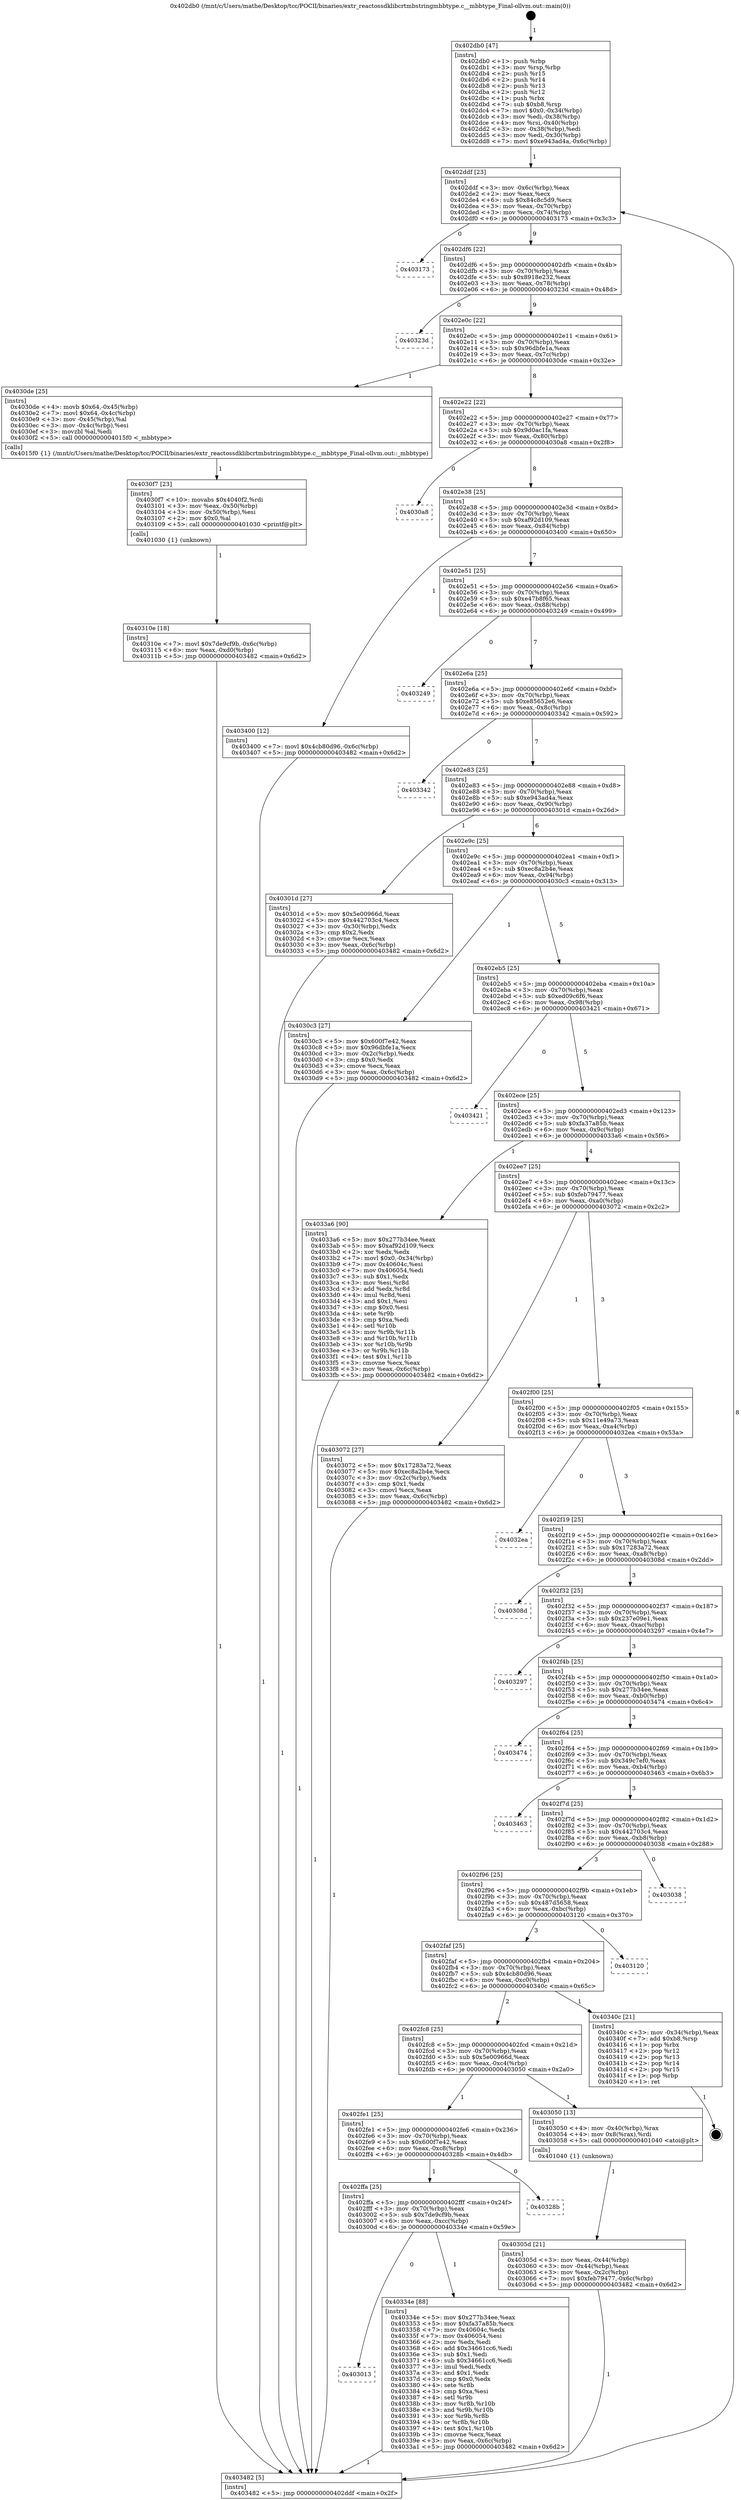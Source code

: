 digraph "0x402db0" {
  label = "0x402db0 (/mnt/c/Users/mathe/Desktop/tcc/POCII/binaries/extr_reactossdklibcrtmbstringmbbtype.c__mbbtype_Final-ollvm.out::main(0))"
  labelloc = "t"
  node[shape=record]

  Entry [label="",width=0.3,height=0.3,shape=circle,fillcolor=black,style=filled]
  "0x402ddf" [label="{
     0x402ddf [23]\l
     | [instrs]\l
     &nbsp;&nbsp;0x402ddf \<+3\>: mov -0x6c(%rbp),%eax\l
     &nbsp;&nbsp;0x402de2 \<+2\>: mov %eax,%ecx\l
     &nbsp;&nbsp;0x402de4 \<+6\>: sub $0x84c8c5d9,%ecx\l
     &nbsp;&nbsp;0x402dea \<+3\>: mov %eax,-0x70(%rbp)\l
     &nbsp;&nbsp;0x402ded \<+3\>: mov %ecx,-0x74(%rbp)\l
     &nbsp;&nbsp;0x402df0 \<+6\>: je 0000000000403173 \<main+0x3c3\>\l
  }"]
  "0x403173" [label="{
     0x403173\l
  }", style=dashed]
  "0x402df6" [label="{
     0x402df6 [22]\l
     | [instrs]\l
     &nbsp;&nbsp;0x402df6 \<+5\>: jmp 0000000000402dfb \<main+0x4b\>\l
     &nbsp;&nbsp;0x402dfb \<+3\>: mov -0x70(%rbp),%eax\l
     &nbsp;&nbsp;0x402dfe \<+5\>: sub $0x8918e232,%eax\l
     &nbsp;&nbsp;0x402e03 \<+3\>: mov %eax,-0x78(%rbp)\l
     &nbsp;&nbsp;0x402e06 \<+6\>: je 000000000040323d \<main+0x48d\>\l
  }"]
  Exit [label="",width=0.3,height=0.3,shape=circle,fillcolor=black,style=filled,peripheries=2]
  "0x40323d" [label="{
     0x40323d\l
  }", style=dashed]
  "0x402e0c" [label="{
     0x402e0c [22]\l
     | [instrs]\l
     &nbsp;&nbsp;0x402e0c \<+5\>: jmp 0000000000402e11 \<main+0x61\>\l
     &nbsp;&nbsp;0x402e11 \<+3\>: mov -0x70(%rbp),%eax\l
     &nbsp;&nbsp;0x402e14 \<+5\>: sub $0x96dbfe1a,%eax\l
     &nbsp;&nbsp;0x402e19 \<+3\>: mov %eax,-0x7c(%rbp)\l
     &nbsp;&nbsp;0x402e1c \<+6\>: je 00000000004030de \<main+0x32e\>\l
  }"]
  "0x403013" [label="{
     0x403013\l
  }", style=dashed]
  "0x4030de" [label="{
     0x4030de [25]\l
     | [instrs]\l
     &nbsp;&nbsp;0x4030de \<+4\>: movb $0x64,-0x45(%rbp)\l
     &nbsp;&nbsp;0x4030e2 \<+7\>: movl $0x64,-0x4c(%rbp)\l
     &nbsp;&nbsp;0x4030e9 \<+3\>: mov -0x45(%rbp),%al\l
     &nbsp;&nbsp;0x4030ec \<+3\>: mov -0x4c(%rbp),%esi\l
     &nbsp;&nbsp;0x4030ef \<+3\>: movzbl %al,%edi\l
     &nbsp;&nbsp;0x4030f2 \<+5\>: call 00000000004015f0 \<_mbbtype\>\l
     | [calls]\l
     &nbsp;&nbsp;0x4015f0 \{1\} (/mnt/c/Users/mathe/Desktop/tcc/POCII/binaries/extr_reactossdklibcrtmbstringmbbtype.c__mbbtype_Final-ollvm.out::_mbbtype)\l
  }"]
  "0x402e22" [label="{
     0x402e22 [22]\l
     | [instrs]\l
     &nbsp;&nbsp;0x402e22 \<+5\>: jmp 0000000000402e27 \<main+0x77\>\l
     &nbsp;&nbsp;0x402e27 \<+3\>: mov -0x70(%rbp),%eax\l
     &nbsp;&nbsp;0x402e2a \<+5\>: sub $0x9d0ac1fa,%eax\l
     &nbsp;&nbsp;0x402e2f \<+3\>: mov %eax,-0x80(%rbp)\l
     &nbsp;&nbsp;0x402e32 \<+6\>: je 00000000004030a8 \<main+0x2f8\>\l
  }"]
  "0x40334e" [label="{
     0x40334e [88]\l
     | [instrs]\l
     &nbsp;&nbsp;0x40334e \<+5\>: mov $0x277b34ee,%eax\l
     &nbsp;&nbsp;0x403353 \<+5\>: mov $0xfa37a85b,%ecx\l
     &nbsp;&nbsp;0x403358 \<+7\>: mov 0x40604c,%edx\l
     &nbsp;&nbsp;0x40335f \<+7\>: mov 0x406054,%esi\l
     &nbsp;&nbsp;0x403366 \<+2\>: mov %edx,%edi\l
     &nbsp;&nbsp;0x403368 \<+6\>: add $0x34661cc6,%edi\l
     &nbsp;&nbsp;0x40336e \<+3\>: sub $0x1,%edi\l
     &nbsp;&nbsp;0x403371 \<+6\>: sub $0x34661cc6,%edi\l
     &nbsp;&nbsp;0x403377 \<+3\>: imul %edi,%edx\l
     &nbsp;&nbsp;0x40337a \<+3\>: and $0x1,%edx\l
     &nbsp;&nbsp;0x40337d \<+3\>: cmp $0x0,%edx\l
     &nbsp;&nbsp;0x403380 \<+4\>: sete %r8b\l
     &nbsp;&nbsp;0x403384 \<+3\>: cmp $0xa,%esi\l
     &nbsp;&nbsp;0x403387 \<+4\>: setl %r9b\l
     &nbsp;&nbsp;0x40338b \<+3\>: mov %r8b,%r10b\l
     &nbsp;&nbsp;0x40338e \<+3\>: and %r9b,%r10b\l
     &nbsp;&nbsp;0x403391 \<+3\>: xor %r9b,%r8b\l
     &nbsp;&nbsp;0x403394 \<+3\>: or %r8b,%r10b\l
     &nbsp;&nbsp;0x403397 \<+4\>: test $0x1,%r10b\l
     &nbsp;&nbsp;0x40339b \<+3\>: cmovne %ecx,%eax\l
     &nbsp;&nbsp;0x40339e \<+3\>: mov %eax,-0x6c(%rbp)\l
     &nbsp;&nbsp;0x4033a1 \<+5\>: jmp 0000000000403482 \<main+0x6d2\>\l
  }"]
  "0x4030a8" [label="{
     0x4030a8\l
  }", style=dashed]
  "0x402e38" [label="{
     0x402e38 [25]\l
     | [instrs]\l
     &nbsp;&nbsp;0x402e38 \<+5\>: jmp 0000000000402e3d \<main+0x8d\>\l
     &nbsp;&nbsp;0x402e3d \<+3\>: mov -0x70(%rbp),%eax\l
     &nbsp;&nbsp;0x402e40 \<+5\>: sub $0xaf92d109,%eax\l
     &nbsp;&nbsp;0x402e45 \<+6\>: mov %eax,-0x84(%rbp)\l
     &nbsp;&nbsp;0x402e4b \<+6\>: je 0000000000403400 \<main+0x650\>\l
  }"]
  "0x402ffa" [label="{
     0x402ffa [25]\l
     | [instrs]\l
     &nbsp;&nbsp;0x402ffa \<+5\>: jmp 0000000000402fff \<main+0x24f\>\l
     &nbsp;&nbsp;0x402fff \<+3\>: mov -0x70(%rbp),%eax\l
     &nbsp;&nbsp;0x403002 \<+5\>: sub $0x7de9cf9b,%eax\l
     &nbsp;&nbsp;0x403007 \<+6\>: mov %eax,-0xcc(%rbp)\l
     &nbsp;&nbsp;0x40300d \<+6\>: je 000000000040334e \<main+0x59e\>\l
  }"]
  "0x403400" [label="{
     0x403400 [12]\l
     | [instrs]\l
     &nbsp;&nbsp;0x403400 \<+7\>: movl $0x4cb80d96,-0x6c(%rbp)\l
     &nbsp;&nbsp;0x403407 \<+5\>: jmp 0000000000403482 \<main+0x6d2\>\l
  }"]
  "0x402e51" [label="{
     0x402e51 [25]\l
     | [instrs]\l
     &nbsp;&nbsp;0x402e51 \<+5\>: jmp 0000000000402e56 \<main+0xa6\>\l
     &nbsp;&nbsp;0x402e56 \<+3\>: mov -0x70(%rbp),%eax\l
     &nbsp;&nbsp;0x402e59 \<+5\>: sub $0xe47b8f65,%eax\l
     &nbsp;&nbsp;0x402e5e \<+6\>: mov %eax,-0x88(%rbp)\l
     &nbsp;&nbsp;0x402e64 \<+6\>: je 0000000000403249 \<main+0x499\>\l
  }"]
  "0x40328b" [label="{
     0x40328b\l
  }", style=dashed]
  "0x403249" [label="{
     0x403249\l
  }", style=dashed]
  "0x402e6a" [label="{
     0x402e6a [25]\l
     | [instrs]\l
     &nbsp;&nbsp;0x402e6a \<+5\>: jmp 0000000000402e6f \<main+0xbf\>\l
     &nbsp;&nbsp;0x402e6f \<+3\>: mov -0x70(%rbp),%eax\l
     &nbsp;&nbsp;0x402e72 \<+5\>: sub $0xe85652e6,%eax\l
     &nbsp;&nbsp;0x402e77 \<+6\>: mov %eax,-0x8c(%rbp)\l
     &nbsp;&nbsp;0x402e7d \<+6\>: je 0000000000403342 \<main+0x592\>\l
  }"]
  "0x40310e" [label="{
     0x40310e [18]\l
     | [instrs]\l
     &nbsp;&nbsp;0x40310e \<+7\>: movl $0x7de9cf9b,-0x6c(%rbp)\l
     &nbsp;&nbsp;0x403115 \<+6\>: mov %eax,-0xd0(%rbp)\l
     &nbsp;&nbsp;0x40311b \<+5\>: jmp 0000000000403482 \<main+0x6d2\>\l
  }"]
  "0x403342" [label="{
     0x403342\l
  }", style=dashed]
  "0x402e83" [label="{
     0x402e83 [25]\l
     | [instrs]\l
     &nbsp;&nbsp;0x402e83 \<+5\>: jmp 0000000000402e88 \<main+0xd8\>\l
     &nbsp;&nbsp;0x402e88 \<+3\>: mov -0x70(%rbp),%eax\l
     &nbsp;&nbsp;0x402e8b \<+5\>: sub $0xe943ad4a,%eax\l
     &nbsp;&nbsp;0x402e90 \<+6\>: mov %eax,-0x90(%rbp)\l
     &nbsp;&nbsp;0x402e96 \<+6\>: je 000000000040301d \<main+0x26d\>\l
  }"]
  "0x4030f7" [label="{
     0x4030f7 [23]\l
     | [instrs]\l
     &nbsp;&nbsp;0x4030f7 \<+10\>: movabs $0x4040f2,%rdi\l
     &nbsp;&nbsp;0x403101 \<+3\>: mov %eax,-0x50(%rbp)\l
     &nbsp;&nbsp;0x403104 \<+3\>: mov -0x50(%rbp),%esi\l
     &nbsp;&nbsp;0x403107 \<+2\>: mov $0x0,%al\l
     &nbsp;&nbsp;0x403109 \<+5\>: call 0000000000401030 \<printf@plt\>\l
     | [calls]\l
     &nbsp;&nbsp;0x401030 \{1\} (unknown)\l
  }"]
  "0x40301d" [label="{
     0x40301d [27]\l
     | [instrs]\l
     &nbsp;&nbsp;0x40301d \<+5\>: mov $0x5e00966d,%eax\l
     &nbsp;&nbsp;0x403022 \<+5\>: mov $0x442703c4,%ecx\l
     &nbsp;&nbsp;0x403027 \<+3\>: mov -0x30(%rbp),%edx\l
     &nbsp;&nbsp;0x40302a \<+3\>: cmp $0x2,%edx\l
     &nbsp;&nbsp;0x40302d \<+3\>: cmovne %ecx,%eax\l
     &nbsp;&nbsp;0x403030 \<+3\>: mov %eax,-0x6c(%rbp)\l
     &nbsp;&nbsp;0x403033 \<+5\>: jmp 0000000000403482 \<main+0x6d2\>\l
  }"]
  "0x402e9c" [label="{
     0x402e9c [25]\l
     | [instrs]\l
     &nbsp;&nbsp;0x402e9c \<+5\>: jmp 0000000000402ea1 \<main+0xf1\>\l
     &nbsp;&nbsp;0x402ea1 \<+3\>: mov -0x70(%rbp),%eax\l
     &nbsp;&nbsp;0x402ea4 \<+5\>: sub $0xec8a2b4e,%eax\l
     &nbsp;&nbsp;0x402ea9 \<+6\>: mov %eax,-0x94(%rbp)\l
     &nbsp;&nbsp;0x402eaf \<+6\>: je 00000000004030c3 \<main+0x313\>\l
  }"]
  "0x403482" [label="{
     0x403482 [5]\l
     | [instrs]\l
     &nbsp;&nbsp;0x403482 \<+5\>: jmp 0000000000402ddf \<main+0x2f\>\l
  }"]
  "0x402db0" [label="{
     0x402db0 [47]\l
     | [instrs]\l
     &nbsp;&nbsp;0x402db0 \<+1\>: push %rbp\l
     &nbsp;&nbsp;0x402db1 \<+3\>: mov %rsp,%rbp\l
     &nbsp;&nbsp;0x402db4 \<+2\>: push %r15\l
     &nbsp;&nbsp;0x402db6 \<+2\>: push %r14\l
     &nbsp;&nbsp;0x402db8 \<+2\>: push %r13\l
     &nbsp;&nbsp;0x402dba \<+2\>: push %r12\l
     &nbsp;&nbsp;0x402dbc \<+1\>: push %rbx\l
     &nbsp;&nbsp;0x402dbd \<+7\>: sub $0xb8,%rsp\l
     &nbsp;&nbsp;0x402dc4 \<+7\>: movl $0x0,-0x34(%rbp)\l
     &nbsp;&nbsp;0x402dcb \<+3\>: mov %edi,-0x38(%rbp)\l
     &nbsp;&nbsp;0x402dce \<+4\>: mov %rsi,-0x40(%rbp)\l
     &nbsp;&nbsp;0x402dd2 \<+3\>: mov -0x38(%rbp),%edi\l
     &nbsp;&nbsp;0x402dd5 \<+3\>: mov %edi,-0x30(%rbp)\l
     &nbsp;&nbsp;0x402dd8 \<+7\>: movl $0xe943ad4a,-0x6c(%rbp)\l
  }"]
  "0x40305d" [label="{
     0x40305d [21]\l
     | [instrs]\l
     &nbsp;&nbsp;0x40305d \<+3\>: mov %eax,-0x44(%rbp)\l
     &nbsp;&nbsp;0x403060 \<+3\>: mov -0x44(%rbp),%eax\l
     &nbsp;&nbsp;0x403063 \<+3\>: mov %eax,-0x2c(%rbp)\l
     &nbsp;&nbsp;0x403066 \<+7\>: movl $0xfeb79477,-0x6c(%rbp)\l
     &nbsp;&nbsp;0x40306d \<+5\>: jmp 0000000000403482 \<main+0x6d2\>\l
  }"]
  "0x4030c3" [label="{
     0x4030c3 [27]\l
     | [instrs]\l
     &nbsp;&nbsp;0x4030c3 \<+5\>: mov $0x600f7e42,%eax\l
     &nbsp;&nbsp;0x4030c8 \<+5\>: mov $0x96dbfe1a,%ecx\l
     &nbsp;&nbsp;0x4030cd \<+3\>: mov -0x2c(%rbp),%edx\l
     &nbsp;&nbsp;0x4030d0 \<+3\>: cmp $0x0,%edx\l
     &nbsp;&nbsp;0x4030d3 \<+3\>: cmove %ecx,%eax\l
     &nbsp;&nbsp;0x4030d6 \<+3\>: mov %eax,-0x6c(%rbp)\l
     &nbsp;&nbsp;0x4030d9 \<+5\>: jmp 0000000000403482 \<main+0x6d2\>\l
  }"]
  "0x402eb5" [label="{
     0x402eb5 [25]\l
     | [instrs]\l
     &nbsp;&nbsp;0x402eb5 \<+5\>: jmp 0000000000402eba \<main+0x10a\>\l
     &nbsp;&nbsp;0x402eba \<+3\>: mov -0x70(%rbp),%eax\l
     &nbsp;&nbsp;0x402ebd \<+5\>: sub $0xed09c6f6,%eax\l
     &nbsp;&nbsp;0x402ec2 \<+6\>: mov %eax,-0x98(%rbp)\l
     &nbsp;&nbsp;0x402ec8 \<+6\>: je 0000000000403421 \<main+0x671\>\l
  }"]
  "0x402fe1" [label="{
     0x402fe1 [25]\l
     | [instrs]\l
     &nbsp;&nbsp;0x402fe1 \<+5\>: jmp 0000000000402fe6 \<main+0x236\>\l
     &nbsp;&nbsp;0x402fe6 \<+3\>: mov -0x70(%rbp),%eax\l
     &nbsp;&nbsp;0x402fe9 \<+5\>: sub $0x600f7e42,%eax\l
     &nbsp;&nbsp;0x402fee \<+6\>: mov %eax,-0xc8(%rbp)\l
     &nbsp;&nbsp;0x402ff4 \<+6\>: je 000000000040328b \<main+0x4db\>\l
  }"]
  "0x403421" [label="{
     0x403421\l
  }", style=dashed]
  "0x402ece" [label="{
     0x402ece [25]\l
     | [instrs]\l
     &nbsp;&nbsp;0x402ece \<+5\>: jmp 0000000000402ed3 \<main+0x123\>\l
     &nbsp;&nbsp;0x402ed3 \<+3\>: mov -0x70(%rbp),%eax\l
     &nbsp;&nbsp;0x402ed6 \<+5\>: sub $0xfa37a85b,%eax\l
     &nbsp;&nbsp;0x402edb \<+6\>: mov %eax,-0x9c(%rbp)\l
     &nbsp;&nbsp;0x402ee1 \<+6\>: je 00000000004033a6 \<main+0x5f6\>\l
  }"]
  "0x403050" [label="{
     0x403050 [13]\l
     | [instrs]\l
     &nbsp;&nbsp;0x403050 \<+4\>: mov -0x40(%rbp),%rax\l
     &nbsp;&nbsp;0x403054 \<+4\>: mov 0x8(%rax),%rdi\l
     &nbsp;&nbsp;0x403058 \<+5\>: call 0000000000401040 \<atoi@plt\>\l
     | [calls]\l
     &nbsp;&nbsp;0x401040 \{1\} (unknown)\l
  }"]
  "0x4033a6" [label="{
     0x4033a6 [90]\l
     | [instrs]\l
     &nbsp;&nbsp;0x4033a6 \<+5\>: mov $0x277b34ee,%eax\l
     &nbsp;&nbsp;0x4033ab \<+5\>: mov $0xaf92d109,%ecx\l
     &nbsp;&nbsp;0x4033b0 \<+2\>: xor %edx,%edx\l
     &nbsp;&nbsp;0x4033b2 \<+7\>: movl $0x0,-0x34(%rbp)\l
     &nbsp;&nbsp;0x4033b9 \<+7\>: mov 0x40604c,%esi\l
     &nbsp;&nbsp;0x4033c0 \<+7\>: mov 0x406054,%edi\l
     &nbsp;&nbsp;0x4033c7 \<+3\>: sub $0x1,%edx\l
     &nbsp;&nbsp;0x4033ca \<+3\>: mov %esi,%r8d\l
     &nbsp;&nbsp;0x4033cd \<+3\>: add %edx,%r8d\l
     &nbsp;&nbsp;0x4033d0 \<+4\>: imul %r8d,%esi\l
     &nbsp;&nbsp;0x4033d4 \<+3\>: and $0x1,%esi\l
     &nbsp;&nbsp;0x4033d7 \<+3\>: cmp $0x0,%esi\l
     &nbsp;&nbsp;0x4033da \<+4\>: sete %r9b\l
     &nbsp;&nbsp;0x4033de \<+3\>: cmp $0xa,%edi\l
     &nbsp;&nbsp;0x4033e1 \<+4\>: setl %r10b\l
     &nbsp;&nbsp;0x4033e5 \<+3\>: mov %r9b,%r11b\l
     &nbsp;&nbsp;0x4033e8 \<+3\>: and %r10b,%r11b\l
     &nbsp;&nbsp;0x4033eb \<+3\>: xor %r10b,%r9b\l
     &nbsp;&nbsp;0x4033ee \<+3\>: or %r9b,%r11b\l
     &nbsp;&nbsp;0x4033f1 \<+4\>: test $0x1,%r11b\l
     &nbsp;&nbsp;0x4033f5 \<+3\>: cmovne %ecx,%eax\l
     &nbsp;&nbsp;0x4033f8 \<+3\>: mov %eax,-0x6c(%rbp)\l
     &nbsp;&nbsp;0x4033fb \<+5\>: jmp 0000000000403482 \<main+0x6d2\>\l
  }"]
  "0x402ee7" [label="{
     0x402ee7 [25]\l
     | [instrs]\l
     &nbsp;&nbsp;0x402ee7 \<+5\>: jmp 0000000000402eec \<main+0x13c\>\l
     &nbsp;&nbsp;0x402eec \<+3\>: mov -0x70(%rbp),%eax\l
     &nbsp;&nbsp;0x402eef \<+5\>: sub $0xfeb79477,%eax\l
     &nbsp;&nbsp;0x402ef4 \<+6\>: mov %eax,-0xa0(%rbp)\l
     &nbsp;&nbsp;0x402efa \<+6\>: je 0000000000403072 \<main+0x2c2\>\l
  }"]
  "0x402fc8" [label="{
     0x402fc8 [25]\l
     | [instrs]\l
     &nbsp;&nbsp;0x402fc8 \<+5\>: jmp 0000000000402fcd \<main+0x21d\>\l
     &nbsp;&nbsp;0x402fcd \<+3\>: mov -0x70(%rbp),%eax\l
     &nbsp;&nbsp;0x402fd0 \<+5\>: sub $0x5e00966d,%eax\l
     &nbsp;&nbsp;0x402fd5 \<+6\>: mov %eax,-0xc4(%rbp)\l
     &nbsp;&nbsp;0x402fdb \<+6\>: je 0000000000403050 \<main+0x2a0\>\l
  }"]
  "0x403072" [label="{
     0x403072 [27]\l
     | [instrs]\l
     &nbsp;&nbsp;0x403072 \<+5\>: mov $0x17283a72,%eax\l
     &nbsp;&nbsp;0x403077 \<+5\>: mov $0xec8a2b4e,%ecx\l
     &nbsp;&nbsp;0x40307c \<+3\>: mov -0x2c(%rbp),%edx\l
     &nbsp;&nbsp;0x40307f \<+3\>: cmp $0x1,%edx\l
     &nbsp;&nbsp;0x403082 \<+3\>: cmovl %ecx,%eax\l
     &nbsp;&nbsp;0x403085 \<+3\>: mov %eax,-0x6c(%rbp)\l
     &nbsp;&nbsp;0x403088 \<+5\>: jmp 0000000000403482 \<main+0x6d2\>\l
  }"]
  "0x402f00" [label="{
     0x402f00 [25]\l
     | [instrs]\l
     &nbsp;&nbsp;0x402f00 \<+5\>: jmp 0000000000402f05 \<main+0x155\>\l
     &nbsp;&nbsp;0x402f05 \<+3\>: mov -0x70(%rbp),%eax\l
     &nbsp;&nbsp;0x402f08 \<+5\>: sub $0x11e49a73,%eax\l
     &nbsp;&nbsp;0x402f0d \<+6\>: mov %eax,-0xa4(%rbp)\l
     &nbsp;&nbsp;0x402f13 \<+6\>: je 00000000004032ea \<main+0x53a\>\l
  }"]
  "0x40340c" [label="{
     0x40340c [21]\l
     | [instrs]\l
     &nbsp;&nbsp;0x40340c \<+3\>: mov -0x34(%rbp),%eax\l
     &nbsp;&nbsp;0x40340f \<+7\>: add $0xb8,%rsp\l
     &nbsp;&nbsp;0x403416 \<+1\>: pop %rbx\l
     &nbsp;&nbsp;0x403417 \<+2\>: pop %r12\l
     &nbsp;&nbsp;0x403419 \<+2\>: pop %r13\l
     &nbsp;&nbsp;0x40341b \<+2\>: pop %r14\l
     &nbsp;&nbsp;0x40341d \<+2\>: pop %r15\l
     &nbsp;&nbsp;0x40341f \<+1\>: pop %rbp\l
     &nbsp;&nbsp;0x403420 \<+1\>: ret\l
  }"]
  "0x4032ea" [label="{
     0x4032ea\l
  }", style=dashed]
  "0x402f19" [label="{
     0x402f19 [25]\l
     | [instrs]\l
     &nbsp;&nbsp;0x402f19 \<+5\>: jmp 0000000000402f1e \<main+0x16e\>\l
     &nbsp;&nbsp;0x402f1e \<+3\>: mov -0x70(%rbp),%eax\l
     &nbsp;&nbsp;0x402f21 \<+5\>: sub $0x17283a72,%eax\l
     &nbsp;&nbsp;0x402f26 \<+6\>: mov %eax,-0xa8(%rbp)\l
     &nbsp;&nbsp;0x402f2c \<+6\>: je 000000000040308d \<main+0x2dd\>\l
  }"]
  "0x402faf" [label="{
     0x402faf [25]\l
     | [instrs]\l
     &nbsp;&nbsp;0x402faf \<+5\>: jmp 0000000000402fb4 \<main+0x204\>\l
     &nbsp;&nbsp;0x402fb4 \<+3\>: mov -0x70(%rbp),%eax\l
     &nbsp;&nbsp;0x402fb7 \<+5\>: sub $0x4cb80d96,%eax\l
     &nbsp;&nbsp;0x402fbc \<+6\>: mov %eax,-0xc0(%rbp)\l
     &nbsp;&nbsp;0x402fc2 \<+6\>: je 000000000040340c \<main+0x65c\>\l
  }"]
  "0x40308d" [label="{
     0x40308d\l
  }", style=dashed]
  "0x402f32" [label="{
     0x402f32 [25]\l
     | [instrs]\l
     &nbsp;&nbsp;0x402f32 \<+5\>: jmp 0000000000402f37 \<main+0x187\>\l
     &nbsp;&nbsp;0x402f37 \<+3\>: mov -0x70(%rbp),%eax\l
     &nbsp;&nbsp;0x402f3a \<+5\>: sub $0x237e09e1,%eax\l
     &nbsp;&nbsp;0x402f3f \<+6\>: mov %eax,-0xac(%rbp)\l
     &nbsp;&nbsp;0x402f45 \<+6\>: je 0000000000403297 \<main+0x4e7\>\l
  }"]
  "0x403120" [label="{
     0x403120\l
  }", style=dashed]
  "0x403297" [label="{
     0x403297\l
  }", style=dashed]
  "0x402f4b" [label="{
     0x402f4b [25]\l
     | [instrs]\l
     &nbsp;&nbsp;0x402f4b \<+5\>: jmp 0000000000402f50 \<main+0x1a0\>\l
     &nbsp;&nbsp;0x402f50 \<+3\>: mov -0x70(%rbp),%eax\l
     &nbsp;&nbsp;0x402f53 \<+5\>: sub $0x277b34ee,%eax\l
     &nbsp;&nbsp;0x402f58 \<+6\>: mov %eax,-0xb0(%rbp)\l
     &nbsp;&nbsp;0x402f5e \<+6\>: je 0000000000403474 \<main+0x6c4\>\l
  }"]
  "0x402f96" [label="{
     0x402f96 [25]\l
     | [instrs]\l
     &nbsp;&nbsp;0x402f96 \<+5\>: jmp 0000000000402f9b \<main+0x1eb\>\l
     &nbsp;&nbsp;0x402f9b \<+3\>: mov -0x70(%rbp),%eax\l
     &nbsp;&nbsp;0x402f9e \<+5\>: sub $0x487d5658,%eax\l
     &nbsp;&nbsp;0x402fa3 \<+6\>: mov %eax,-0xbc(%rbp)\l
     &nbsp;&nbsp;0x402fa9 \<+6\>: je 0000000000403120 \<main+0x370\>\l
  }"]
  "0x403474" [label="{
     0x403474\l
  }", style=dashed]
  "0x402f64" [label="{
     0x402f64 [25]\l
     | [instrs]\l
     &nbsp;&nbsp;0x402f64 \<+5\>: jmp 0000000000402f69 \<main+0x1b9\>\l
     &nbsp;&nbsp;0x402f69 \<+3\>: mov -0x70(%rbp),%eax\l
     &nbsp;&nbsp;0x402f6c \<+5\>: sub $0x349c7ef0,%eax\l
     &nbsp;&nbsp;0x402f71 \<+6\>: mov %eax,-0xb4(%rbp)\l
     &nbsp;&nbsp;0x402f77 \<+6\>: je 0000000000403463 \<main+0x6b3\>\l
  }"]
  "0x403038" [label="{
     0x403038\l
  }", style=dashed]
  "0x403463" [label="{
     0x403463\l
  }", style=dashed]
  "0x402f7d" [label="{
     0x402f7d [25]\l
     | [instrs]\l
     &nbsp;&nbsp;0x402f7d \<+5\>: jmp 0000000000402f82 \<main+0x1d2\>\l
     &nbsp;&nbsp;0x402f82 \<+3\>: mov -0x70(%rbp),%eax\l
     &nbsp;&nbsp;0x402f85 \<+5\>: sub $0x442703c4,%eax\l
     &nbsp;&nbsp;0x402f8a \<+6\>: mov %eax,-0xb8(%rbp)\l
     &nbsp;&nbsp;0x402f90 \<+6\>: je 0000000000403038 \<main+0x288\>\l
  }"]
  Entry -> "0x402db0" [label=" 1"]
  "0x402ddf" -> "0x403173" [label=" 0"]
  "0x402ddf" -> "0x402df6" [label=" 9"]
  "0x40340c" -> Exit [label=" 1"]
  "0x402df6" -> "0x40323d" [label=" 0"]
  "0x402df6" -> "0x402e0c" [label=" 9"]
  "0x403400" -> "0x403482" [label=" 1"]
  "0x402e0c" -> "0x4030de" [label=" 1"]
  "0x402e0c" -> "0x402e22" [label=" 8"]
  "0x4033a6" -> "0x403482" [label=" 1"]
  "0x402e22" -> "0x4030a8" [label=" 0"]
  "0x402e22" -> "0x402e38" [label=" 8"]
  "0x40334e" -> "0x403482" [label=" 1"]
  "0x402e38" -> "0x403400" [label=" 1"]
  "0x402e38" -> "0x402e51" [label=" 7"]
  "0x402ffa" -> "0x40334e" [label=" 1"]
  "0x402e51" -> "0x403249" [label=" 0"]
  "0x402e51" -> "0x402e6a" [label=" 7"]
  "0x402ffa" -> "0x403013" [label=" 0"]
  "0x402e6a" -> "0x403342" [label=" 0"]
  "0x402e6a" -> "0x402e83" [label=" 7"]
  "0x402fe1" -> "0x40328b" [label=" 0"]
  "0x402e83" -> "0x40301d" [label=" 1"]
  "0x402e83" -> "0x402e9c" [label=" 6"]
  "0x40301d" -> "0x403482" [label=" 1"]
  "0x402db0" -> "0x402ddf" [label=" 1"]
  "0x403482" -> "0x402ddf" [label=" 8"]
  "0x402fe1" -> "0x402ffa" [label=" 1"]
  "0x402e9c" -> "0x4030c3" [label=" 1"]
  "0x402e9c" -> "0x402eb5" [label=" 5"]
  "0x40310e" -> "0x403482" [label=" 1"]
  "0x402eb5" -> "0x403421" [label=" 0"]
  "0x402eb5" -> "0x402ece" [label=" 5"]
  "0x4030f7" -> "0x40310e" [label=" 1"]
  "0x402ece" -> "0x4033a6" [label=" 1"]
  "0x402ece" -> "0x402ee7" [label=" 4"]
  "0x4030de" -> "0x4030f7" [label=" 1"]
  "0x402ee7" -> "0x403072" [label=" 1"]
  "0x402ee7" -> "0x402f00" [label=" 3"]
  "0x403072" -> "0x403482" [label=" 1"]
  "0x402f00" -> "0x4032ea" [label=" 0"]
  "0x402f00" -> "0x402f19" [label=" 3"]
  "0x40305d" -> "0x403482" [label=" 1"]
  "0x402f19" -> "0x40308d" [label=" 0"]
  "0x402f19" -> "0x402f32" [label=" 3"]
  "0x402fc8" -> "0x402fe1" [label=" 1"]
  "0x402f32" -> "0x403297" [label=" 0"]
  "0x402f32" -> "0x402f4b" [label=" 3"]
  "0x402fc8" -> "0x403050" [label=" 1"]
  "0x402f4b" -> "0x403474" [label=" 0"]
  "0x402f4b" -> "0x402f64" [label=" 3"]
  "0x402faf" -> "0x402fc8" [label=" 2"]
  "0x402f64" -> "0x403463" [label=" 0"]
  "0x402f64" -> "0x402f7d" [label=" 3"]
  "0x402faf" -> "0x40340c" [label=" 1"]
  "0x402f7d" -> "0x403038" [label=" 0"]
  "0x402f7d" -> "0x402f96" [label=" 3"]
  "0x4030c3" -> "0x403482" [label=" 1"]
  "0x402f96" -> "0x403120" [label=" 0"]
  "0x402f96" -> "0x402faf" [label=" 3"]
  "0x403050" -> "0x40305d" [label=" 1"]
}
